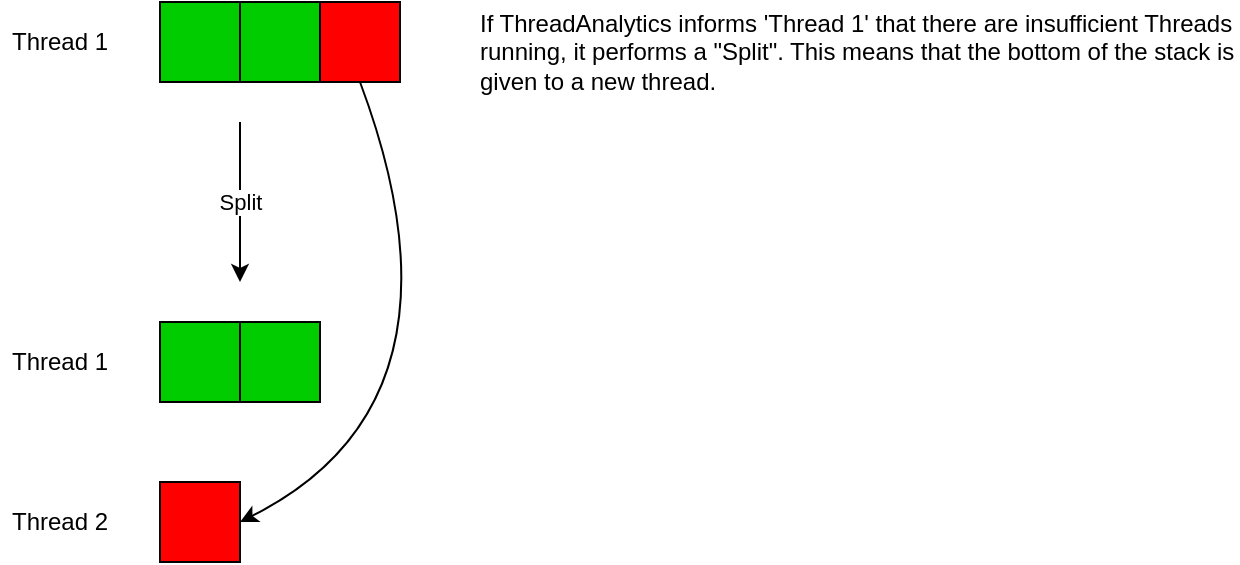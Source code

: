 <mxfile version="14.9.2" type="device"><diagram id="xKtBgykYNUzGRkxWSY_0" name="Page-1"><mxGraphModel dx="1394" dy="730" grid="1" gridSize="10" guides="1" tooltips="1" connect="1" arrows="1" fold="1" page="1" pageScale="1" pageWidth="850" pageHeight="1100" math="0" shadow="0"><root><mxCell id="0"/><mxCell id="1" parent="0"/><mxCell id="RNiu7_zLReZnxltJfN0b-1" value="Thread 1" style="text;html=1;strokeColor=none;fillColor=none;align=center;verticalAlign=middle;whiteSpace=wrap;rounded=0;" vertex="1" parent="1"><mxGeometry x="120" y="90" width="60" height="20" as="geometry"/></mxCell><mxCell id="RNiu7_zLReZnxltJfN0b-5" value="" style="rounded=0;whiteSpace=wrap;html=1;fillColor=#00CC00;" vertex="1" parent="1"><mxGeometry x="200" y="80" width="40" height="40" as="geometry"/></mxCell><mxCell id="RNiu7_zLReZnxltJfN0b-6" value="" style="rounded=0;whiteSpace=wrap;html=1;fillColor=#00CC00;" vertex="1" parent="1"><mxGeometry x="240" y="80" width="40" height="40" as="geometry"/></mxCell><mxCell id="RNiu7_zLReZnxltJfN0b-7" value="&lt;div align=&quot;left&quot;&gt;If ThreadAnalytics informs 'Thread 1' that there are insufficient Threads running, it performs a &quot;Split&quot;. This means that the bottom of the stack is given to a new thread.&lt;br&gt;&lt;/div&gt;" style="text;html=1;strokeColor=none;fillColor=none;align=center;verticalAlign=middle;whiteSpace=wrap;rounded=0;" vertex="1" parent="1"><mxGeometry x="359" y="80" width="380" height="50" as="geometry"/></mxCell><mxCell id="RNiu7_zLReZnxltJfN0b-8" value="Split" style="endArrow=classic;html=1;" edge="1" parent="1"><mxGeometry width="50" height="50" relative="1" as="geometry"><mxPoint x="240" y="140" as="sourcePoint"/><mxPoint x="240" y="220" as="targetPoint"/></mxGeometry></mxCell><mxCell id="RNiu7_zLReZnxltJfN0b-9" value="Thread 1" style="text;html=1;strokeColor=none;fillColor=none;align=center;verticalAlign=middle;whiteSpace=wrap;rounded=0;" vertex="1" parent="1"><mxGeometry x="120" y="250" width="60" height="20" as="geometry"/></mxCell><mxCell id="RNiu7_zLReZnxltJfN0b-10" value="" style="rounded=0;whiteSpace=wrap;html=1;fillColor=#00CC00;" vertex="1" parent="1"><mxGeometry x="200" y="240" width="40" height="40" as="geometry"/></mxCell><mxCell id="RNiu7_zLReZnxltJfN0b-12" value="&lt;div&gt;Thread 2&lt;/div&gt;" style="text;html=1;strokeColor=none;fillColor=none;align=center;verticalAlign=middle;whiteSpace=wrap;rounded=0;" vertex="1" parent="1"><mxGeometry x="120" y="330" width="60" height="20" as="geometry"/></mxCell><mxCell id="RNiu7_zLReZnxltJfN0b-14" value="" style="rounded=0;whiteSpace=wrap;html=1;fillColor=#FF0000;" vertex="1" parent="1"><mxGeometry x="200" y="320" width="40" height="40" as="geometry"/></mxCell><mxCell id="RNiu7_zLReZnxltJfN0b-15" value="" style="rounded=0;whiteSpace=wrap;html=1;fillColor=#FF0000;" vertex="1" parent="1"><mxGeometry x="280" y="80" width="40" height="40" as="geometry"/></mxCell><mxCell id="RNiu7_zLReZnxltJfN0b-16" value="" style="rounded=0;whiteSpace=wrap;html=1;fillColor=#00CC00;" vertex="1" parent="1"><mxGeometry x="240" y="240" width="40" height="40" as="geometry"/></mxCell><mxCell id="RNiu7_zLReZnxltJfN0b-17" value="" style="endArrow=classic;html=1;exitX=0.5;exitY=1;exitDx=0;exitDy=0;entryX=1;entryY=0.5;entryDx=0;entryDy=0;curved=1;" edge="1" parent="1" source="RNiu7_zLReZnxltJfN0b-15" target="RNiu7_zLReZnxltJfN0b-14"><mxGeometry width="50" height="50" relative="1" as="geometry"><mxPoint x="400" y="400" as="sourcePoint"/><mxPoint x="450" y="350" as="targetPoint"/><Array as="points"><mxPoint x="360" y="280"/></Array></mxGeometry></mxCell></root></mxGraphModel></diagram></mxfile>